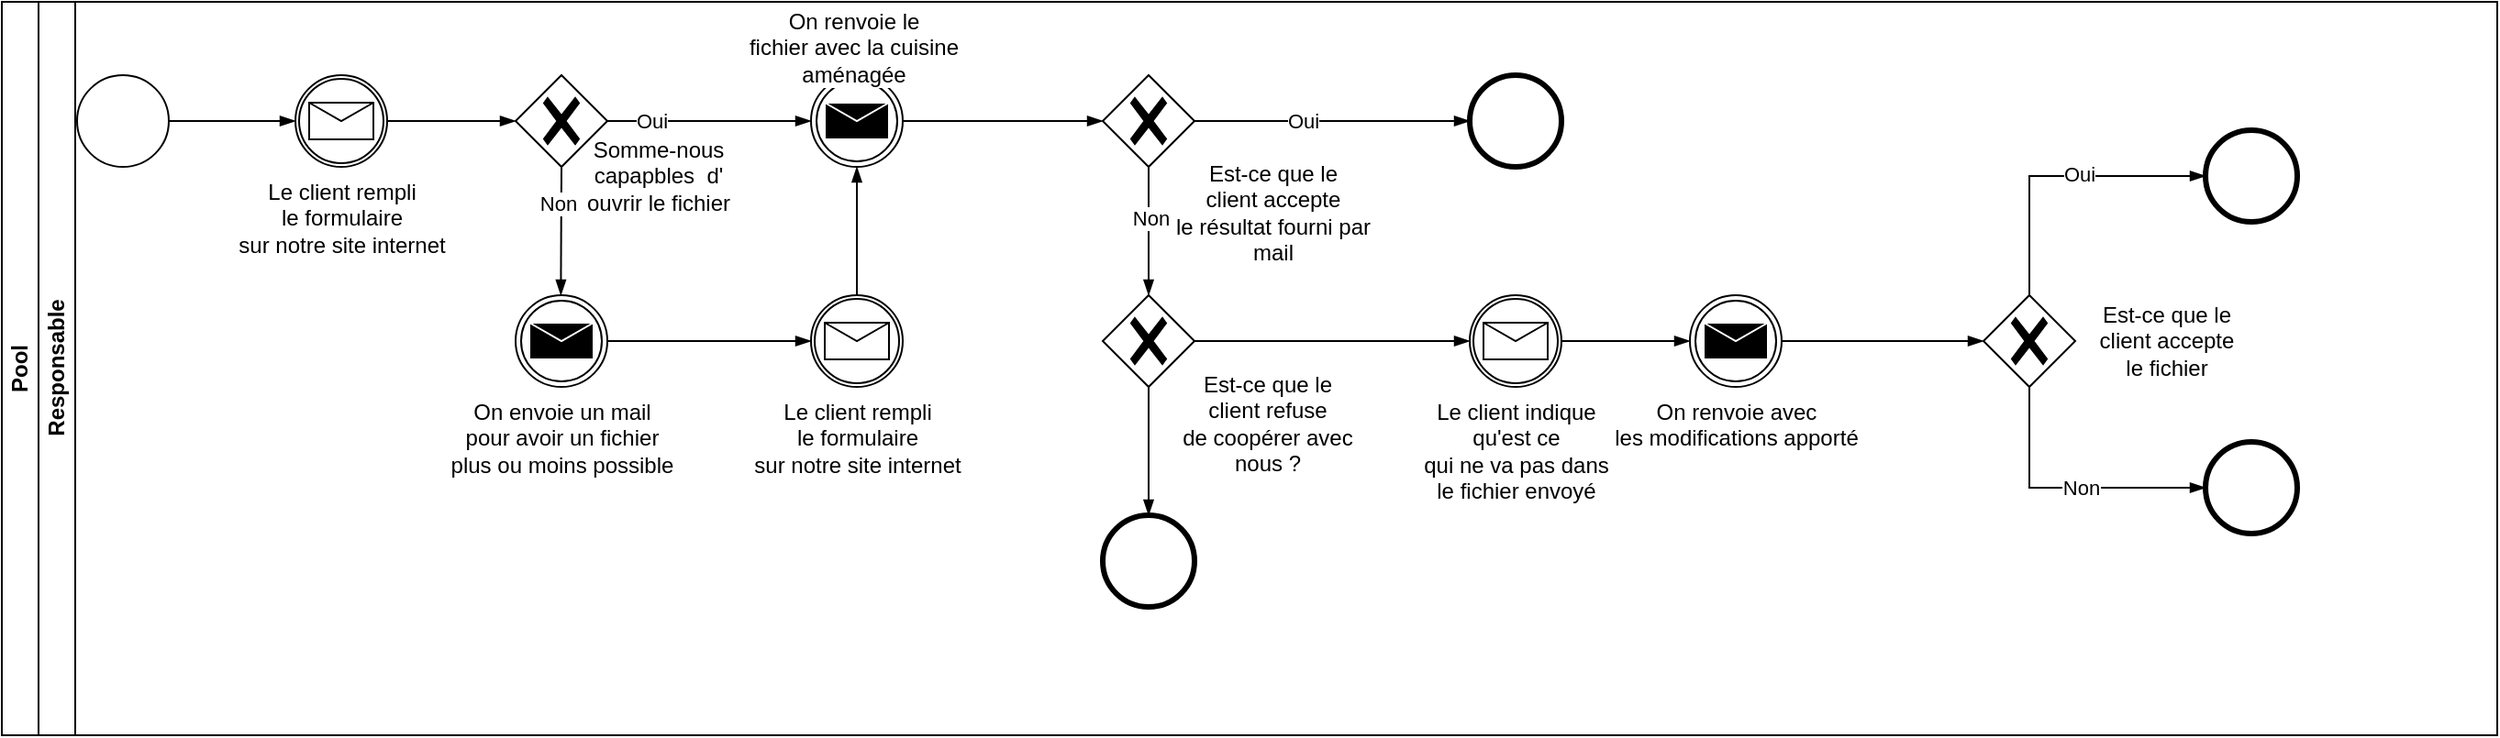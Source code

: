 <mxfile version="22.1.11" type="github">
  <diagram name="Page-1" id="r9_dcZiVTWIHIj-0cioe">
    <mxGraphModel dx="775" dy="1591" grid="1" gridSize="10" guides="1" tooltips="1" connect="1" arrows="1" fold="1" page="1" pageScale="1" pageWidth="827" pageHeight="1169" math="0" shadow="0">
      <root>
        <mxCell id="0" />
        <mxCell id="1" parent="0" />
        <mxCell id="D1IDOb-8UlhYUGt4Y6p8-2" value="Pool" style="swimlane;html=1;childLayout=stackLayout;resizeParent=1;resizeParentMax=0;horizontal=0;startSize=20;horizontalStack=0;whiteSpace=wrap;" parent="1" vertex="1">
          <mxGeometry x="40" y="-40" width="1360" height="400" as="geometry" />
        </mxCell>
        <mxCell id="D1IDOb-8UlhYUGt4Y6p8-3" value="Responsable" style="swimlane;html=1;startSize=20;horizontal=0;" parent="1" vertex="1">
          <mxGeometry x="60" y="-40" width="1340" height="400" as="geometry" />
        </mxCell>
        <mxCell id="Vwyu7rgs5bZc1OZMxp64-15" value="" style="points=[[0.145,0.145,0],[0.5,0,0],[0.855,0.145,0],[1,0.5,0],[0.855,0.855,0],[0.5,1,0],[0.145,0.855,0],[0,0.5,0]];shape=mxgraph.bpmn.event;html=1;verticalLabelPosition=bottom;labelBackgroundColor=#ffffff;verticalAlign=top;align=center;perimeter=ellipsePerimeter;outlineConnect=0;aspect=fixed;outline=standard;symbol=general;" parent="D1IDOb-8UlhYUGt4Y6p8-3" vertex="1">
          <mxGeometry x="21" y="40" width="50" height="50" as="geometry" />
        </mxCell>
        <mxCell id="Vwyu7rgs5bZc1OZMxp64-16" value="" style="points=[[0.145,0.145,0],[0.5,0,0],[0.855,0.145,0],[1,0.5,0],[0.855,0.855,0],[0.5,1,0],[0.145,0.855,0],[0,0.5,0]];shape=mxgraph.bpmn.event;html=1;verticalLabelPosition=bottom;labelBackgroundColor=#ffffff;verticalAlign=top;align=center;perimeter=ellipsePerimeter;outlineConnect=0;aspect=fixed;outline=throwing;symbol=message;" parent="D1IDOb-8UlhYUGt4Y6p8-3" vertex="1">
          <mxGeometry x="421" y="40" width="50" height="50" as="geometry" />
        </mxCell>
        <mxCell id="Vwyu7rgs5bZc1OZMxp64-17" value="Le client rempli &lt;br&gt;le formulaire &lt;br&gt;sur notre site internet" style="points=[[0.145,0.145,0],[0.5,0,0],[0.855,0.145,0],[1,0.5,0],[0.855,0.855,0],[0.5,1,0],[0.145,0.855,0],[0,0.5,0]];shape=mxgraph.bpmn.event;html=1;verticalLabelPosition=bottom;labelBackgroundColor=#ffffff;verticalAlign=top;align=center;perimeter=ellipsePerimeter;outlineConnect=0;aspect=fixed;outline=catching;symbol=message;" parent="D1IDOb-8UlhYUGt4Y6p8-3" vertex="1">
          <mxGeometry x="140" y="40" width="50" height="50" as="geometry" />
        </mxCell>
        <mxCell id="Vwyu7rgs5bZc1OZMxp64-18" value="" style="points=[[0.25,0.25,0],[0.5,0,0],[0.75,0.25,0],[1,0.5,0],[0.75,0.75,0],[0.5,1,0],[0.25,0.75,0],[0,0.5,0]];shape=mxgraph.bpmn.gateway2;html=1;verticalLabelPosition=bottom;labelBackgroundColor=#ffffff;verticalAlign=top;align=center;perimeter=rhombusPerimeter;outlineConnect=0;outline=none;symbol=none;gwType=exclusive;" parent="D1IDOb-8UlhYUGt4Y6p8-3" vertex="1">
          <mxGeometry x="580" y="160" width="50" height="50" as="geometry" />
        </mxCell>
        <mxCell id="Vwyu7rgs5bZc1OZMxp64-20" value="" style="points=[[0.145,0.145,0],[0.5,0,0],[0.855,0.145,0],[1,0.5,0],[0.855,0.855,0],[0.5,1,0],[0.145,0.855,0],[0,0.5,0]];shape=mxgraph.bpmn.event;html=1;verticalLabelPosition=bottom;labelBackgroundColor=#ffffff;verticalAlign=top;align=center;perimeter=ellipsePerimeter;outlineConnect=0;aspect=fixed;outline=end;symbol=terminate2;" parent="D1IDOb-8UlhYUGt4Y6p8-3" vertex="1">
          <mxGeometry x="780" y="40" width="50" height="50" as="geometry" />
        </mxCell>
        <mxCell id="Vwyu7rgs5bZc1OZMxp64-21" value="" style="points=[[0.25,0.25,0],[0.5,0,0],[0.75,0.25,0],[1,0.5,0],[0.75,0.75,0],[0.5,1,0],[0.25,0.75,0],[0,0.5,0]];shape=mxgraph.bpmn.gateway2;html=1;verticalLabelPosition=bottom;labelBackgroundColor=#ffffff;verticalAlign=top;align=center;perimeter=rhombusPerimeter;outlineConnect=0;outline=none;symbol=none;gwType=exclusive;" parent="D1IDOb-8UlhYUGt4Y6p8-3" vertex="1">
          <mxGeometry x="580" y="40" width="50" height="50" as="geometry" />
        </mxCell>
        <mxCell id="Vwyu7rgs5bZc1OZMxp64-22" value="" style="points=[[0.145,0.145,0],[0.5,0,0],[0.855,0.145,0],[1,0.5,0],[0.855,0.855,0],[0.5,1,0],[0.145,0.855,0],[0,0.5,0]];shape=mxgraph.bpmn.event;html=1;verticalLabelPosition=bottom;labelBackgroundColor=#ffffff;verticalAlign=top;align=center;perimeter=ellipsePerimeter;outlineConnect=0;aspect=fixed;outline=end;symbol=terminate2;" parent="D1IDOb-8UlhYUGt4Y6p8-3" vertex="1">
          <mxGeometry x="580" y="280" width="50" height="50" as="geometry" />
        </mxCell>
        <mxCell id="Vwyu7rgs5bZc1OZMxp64-23" value="Le client indique &lt;br&gt;qu&#39;est ce&lt;br&gt;qui ne va pas dans &lt;br&gt;le fichier envoyé" style="points=[[0.145,0.145,0],[0.5,0,0],[0.855,0.145,0],[1,0.5,0],[0.855,0.855,0],[0.5,1,0],[0.145,0.855,0],[0,0.5,0]];shape=mxgraph.bpmn.event;html=1;verticalLabelPosition=bottom;labelBackgroundColor=#ffffff;verticalAlign=top;align=center;perimeter=ellipsePerimeter;outlineConnect=0;aspect=fixed;outline=catching;symbol=message;" parent="D1IDOb-8UlhYUGt4Y6p8-3" vertex="1">
          <mxGeometry x="780" y="160" width="50" height="50" as="geometry" />
        </mxCell>
        <mxCell id="Vwyu7rgs5bZc1OZMxp64-24" value="On renvoie avec &lt;br&gt;les modifications apporté" style="points=[[0.145,0.145,0],[0.5,0,0],[0.855,0.145,0],[1,0.5,0],[0.855,0.855,0],[0.5,1,0],[0.145,0.855,0],[0,0.5,0]];shape=mxgraph.bpmn.event;html=1;verticalLabelPosition=bottom;labelBackgroundColor=#ffffff;verticalAlign=top;align=center;perimeter=ellipsePerimeter;outlineConnect=0;aspect=fixed;outline=throwing;symbol=message;" parent="D1IDOb-8UlhYUGt4Y6p8-3" vertex="1">
          <mxGeometry x="900" y="160" width="50" height="50" as="geometry" />
        </mxCell>
        <mxCell id="Vwyu7rgs5bZc1OZMxp64-26" value="" style="points=[[0.25,0.25,0],[0.5,0,0],[0.75,0.25,0],[1,0.5,0],[0.75,0.75,0],[0.5,1,0],[0.25,0.75,0],[0,0.5,0]];shape=mxgraph.bpmn.gateway2;html=1;verticalLabelPosition=bottom;labelBackgroundColor=#ffffff;verticalAlign=top;align=center;perimeter=rhombusPerimeter;outlineConnect=0;outline=none;symbol=none;gwType=exclusive;" parent="D1IDOb-8UlhYUGt4Y6p8-3" vertex="1">
          <mxGeometry x="1060" y="160" width="50" height="50" as="geometry" />
        </mxCell>
        <mxCell id="Vwyu7rgs5bZc1OZMxp64-27" value="" style="points=[[0.145,0.145,0],[0.5,0,0],[0.855,0.145,0],[1,0.5,0],[0.855,0.855,0],[0.5,1,0],[0.145,0.855,0],[0,0.5,0]];shape=mxgraph.bpmn.event;html=1;verticalLabelPosition=bottom;labelBackgroundColor=#ffffff;verticalAlign=top;align=center;perimeter=ellipsePerimeter;outlineConnect=0;aspect=fixed;outline=end;symbol=terminate2;" parent="D1IDOb-8UlhYUGt4Y6p8-3" vertex="1">
          <mxGeometry x="1181" y="70" width="50" height="50" as="geometry" />
        </mxCell>
        <mxCell id="Vwyu7rgs5bZc1OZMxp64-28" value="" style="points=[[0.145,0.145,0],[0.5,0,0],[0.855,0.145,0],[1,0.5,0],[0.855,0.855,0],[0.5,1,0],[0.145,0.855,0],[0,0.5,0]];shape=mxgraph.bpmn.event;html=1;verticalLabelPosition=bottom;labelBackgroundColor=#ffffff;verticalAlign=top;align=center;perimeter=ellipsePerimeter;outlineConnect=0;aspect=fixed;outline=end;symbol=terminate2;" parent="D1IDOb-8UlhYUGt4Y6p8-3" vertex="1">
          <mxGeometry x="1181" y="240" width="50" height="50" as="geometry" />
        </mxCell>
        <mxCell id="6QLDngQJifuQpvsOph74-2" value="" style="points=[[0.25,0.25,0],[0.5,0,0],[0.75,0.25,0],[1,0.5,0],[0.75,0.75,0],[0.5,1,0],[0.25,0.75,0],[0,0.5,0]];shape=mxgraph.bpmn.gateway2;html=1;verticalLabelPosition=bottom;labelBackgroundColor=#ffffff;verticalAlign=top;align=center;perimeter=rhombusPerimeter;outlineConnect=0;outline=none;symbol=none;gwType=exclusive;" vertex="1" parent="D1IDOb-8UlhYUGt4Y6p8-3">
          <mxGeometry x="260" y="40" width="50" height="50" as="geometry" />
        </mxCell>
        <mxCell id="6QLDngQJifuQpvsOph74-3" value="On envoie un mail &lt;br&gt;pour avoir un fichier &lt;br&gt;plus ou moins possible" style="points=[[0.145,0.145,0],[0.5,0,0],[0.855,0.145,0],[1,0.5,0],[0.855,0.855,0],[0.5,1,0],[0.145,0.855,0],[0,0.5,0]];shape=mxgraph.bpmn.event;html=1;verticalLabelPosition=bottom;labelBackgroundColor=#ffffff;verticalAlign=top;align=center;perimeter=ellipsePerimeter;outlineConnect=0;aspect=fixed;outline=throwing;symbol=message;" vertex="1" parent="D1IDOb-8UlhYUGt4Y6p8-3">
          <mxGeometry x="260" y="160" width="50" height="50" as="geometry" />
        </mxCell>
        <mxCell id="6QLDngQJifuQpvsOph74-4" value="" style="edgeStyle=elbowEdgeStyle;fontSize=12;html=1;endArrow=blockThin;endFill=1;rounded=0;entryX=0;entryY=0.5;entryDx=0;entryDy=0;entryPerimeter=0;exitX=1;exitY=0.5;exitDx=0;exitDy=0;exitPerimeter=0;" edge="1" parent="D1IDOb-8UlhYUGt4Y6p8-3" source="Vwyu7rgs5bZc1OZMxp64-15" target="Vwyu7rgs5bZc1OZMxp64-17">
          <mxGeometry width="160" relative="1" as="geometry">
            <mxPoint x="71" y="64.66" as="sourcePoint" />
            <mxPoint x="121" y="64.66" as="targetPoint" />
          </mxGeometry>
        </mxCell>
        <mxCell id="6QLDngQJifuQpvsOph74-5" value="" style="edgeStyle=elbowEdgeStyle;fontSize=12;html=1;endArrow=blockThin;endFill=1;rounded=0;exitX=1;exitY=0.5;exitDx=0;exitDy=0;exitPerimeter=0;entryX=0;entryY=0.5;entryDx=0;entryDy=0;entryPerimeter=0;" edge="1" parent="D1IDOb-8UlhYUGt4Y6p8-3" source="Vwyu7rgs5bZc1OZMxp64-17" target="6QLDngQJifuQpvsOph74-2">
          <mxGeometry width="160" relative="1" as="geometry">
            <mxPoint x="220" y="64.66" as="sourcePoint" />
            <mxPoint x="260" y="64.66" as="targetPoint" />
          </mxGeometry>
        </mxCell>
        <mxCell id="6QLDngQJifuQpvsOph74-7" value="" style="edgeStyle=elbowEdgeStyle;fontSize=12;html=1;endArrow=blockThin;endFill=1;rounded=0;entryX=0;entryY=0.5;entryDx=0;entryDy=0;entryPerimeter=0;exitX=1;exitY=0.5;exitDx=0;exitDy=0;exitPerimeter=0;" edge="1" parent="D1IDOb-8UlhYUGt4Y6p8-3" source="6QLDngQJifuQpvsOph74-2" target="Vwyu7rgs5bZc1OZMxp64-16">
          <mxGeometry width="160" relative="1" as="geometry">
            <mxPoint x="329" y="64.66" as="sourcePoint" />
            <mxPoint x="379" y="64.66" as="targetPoint" />
          </mxGeometry>
        </mxCell>
        <mxCell id="6QLDngQJifuQpvsOph74-27" value="Oui" style="edgeLabel;html=1;align=center;verticalAlign=middle;resizable=0;points=[];" vertex="1" connectable="0" parent="6QLDngQJifuQpvsOph74-7">
          <mxGeometry x="-0.564" relative="1" as="geometry">
            <mxPoint as="offset" />
          </mxGeometry>
        </mxCell>
        <mxCell id="6QLDngQJifuQpvsOph74-8" value="" style="edgeStyle=elbowEdgeStyle;fontSize=12;html=1;endArrow=blockThin;endFill=1;rounded=0;entryX=0.5;entryY=0;entryDx=0;entryDy=0;entryPerimeter=0;exitX=0.5;exitY=1;exitDx=0;exitDy=0;exitPerimeter=0;" edge="1" parent="D1IDOb-8UlhYUGt4Y6p8-3" source="6QLDngQJifuQpvsOph74-2" target="6QLDngQJifuQpvsOph74-3">
          <mxGeometry width="160" relative="1" as="geometry">
            <mxPoint x="284.66" y="110" as="sourcePoint" />
            <mxPoint x="285" y="140" as="targetPoint" />
            <Array as="points">
              <mxPoint x="284.66" y="140" />
            </Array>
          </mxGeometry>
        </mxCell>
        <mxCell id="6QLDngQJifuQpvsOph74-28" value="Non" style="edgeLabel;html=1;align=center;verticalAlign=middle;resizable=0;points=[];" vertex="1" connectable="0" parent="6QLDngQJifuQpvsOph74-8">
          <mxGeometry x="-0.422" y="-2" relative="1" as="geometry">
            <mxPoint as="offset" />
          </mxGeometry>
        </mxCell>
        <mxCell id="6QLDngQJifuQpvsOph74-9" value="" style="edgeStyle=elbowEdgeStyle;fontSize=12;html=1;endArrow=blockThin;endFill=1;rounded=0;exitX=1;exitY=0.5;exitDx=0;exitDy=0;exitPerimeter=0;entryX=0;entryY=0.5;entryDx=0;entryDy=0;entryPerimeter=0;" edge="1" parent="D1IDOb-8UlhYUGt4Y6p8-3" source="Vwyu7rgs5bZc1OZMxp64-16" target="Vwyu7rgs5bZc1OZMxp64-21">
          <mxGeometry width="160" relative="1" as="geometry">
            <mxPoint x="480" y="64.66" as="sourcePoint" />
            <mxPoint x="530" y="64.66" as="targetPoint" />
          </mxGeometry>
        </mxCell>
        <mxCell id="6QLDngQJifuQpvsOph74-10" value="" style="edgeStyle=elbowEdgeStyle;fontSize=12;html=1;endArrow=blockThin;endFill=1;rounded=0;exitX=1;exitY=0.5;exitDx=0;exitDy=0;exitPerimeter=0;entryX=0;entryY=0.5;entryDx=0;entryDy=0;entryPerimeter=0;" edge="1" parent="D1IDOb-8UlhYUGt4Y6p8-3" source="Vwyu7rgs5bZc1OZMxp64-21" target="Vwyu7rgs5bZc1OZMxp64-20">
          <mxGeometry width="160" relative="1" as="geometry">
            <mxPoint x="640" y="64.66" as="sourcePoint" />
            <mxPoint x="700" y="64.66" as="targetPoint" />
          </mxGeometry>
        </mxCell>
        <mxCell id="6QLDngQJifuQpvsOph74-18" value="Oui" style="edgeLabel;html=1;align=center;verticalAlign=middle;resizable=0;points=[];" vertex="1" connectable="0" parent="6QLDngQJifuQpvsOph74-10">
          <mxGeometry x="-0.211" relative="1" as="geometry">
            <mxPoint as="offset" />
          </mxGeometry>
        </mxCell>
        <mxCell id="6QLDngQJifuQpvsOph74-11" value="" style="edgeStyle=elbowEdgeStyle;fontSize=12;html=1;endArrow=blockThin;endFill=1;rounded=0;entryX=0.5;entryY=0;entryDx=0;entryDy=0;entryPerimeter=0;exitX=0.5;exitY=1;exitDx=0;exitDy=0;exitPerimeter=0;" edge="1" parent="D1IDOb-8UlhYUGt4Y6p8-3" source="Vwyu7rgs5bZc1OZMxp64-21" target="Vwyu7rgs5bZc1OZMxp64-18">
          <mxGeometry width="160" relative="1" as="geometry">
            <mxPoint x="604.69" y="90" as="sourcePoint" />
            <mxPoint x="604.69" y="160" as="targetPoint" />
          </mxGeometry>
        </mxCell>
        <mxCell id="6QLDngQJifuQpvsOph74-20" value="Non" style="edgeLabel;html=1;align=center;verticalAlign=middle;resizable=0;points=[];" vertex="1" connectable="0" parent="6QLDngQJifuQpvsOph74-11">
          <mxGeometry x="-0.208" y="1" relative="1" as="geometry">
            <mxPoint as="offset" />
          </mxGeometry>
        </mxCell>
        <mxCell id="6QLDngQJifuQpvsOph74-12" value="" style="edgeStyle=elbowEdgeStyle;fontSize=12;html=1;endArrow=blockThin;endFill=1;rounded=0;exitX=0.5;exitY=1;exitDx=0;exitDy=0;exitPerimeter=0;entryX=0.5;entryY=0;entryDx=0;entryDy=0;entryPerimeter=0;" edge="1" parent="D1IDOb-8UlhYUGt4Y6p8-3" source="Vwyu7rgs5bZc1OZMxp64-18" target="Vwyu7rgs5bZc1OZMxp64-22">
          <mxGeometry width="160" relative="1" as="geometry">
            <mxPoint x="604.66" y="210" as="sourcePoint" />
            <mxPoint x="605" y="260" as="targetPoint" />
          </mxGeometry>
        </mxCell>
        <mxCell id="6QLDngQJifuQpvsOph74-13" value="" style="edgeStyle=elbowEdgeStyle;fontSize=12;html=1;endArrow=blockThin;endFill=1;rounded=0;exitX=1;exitY=0.5;exitDx=0;exitDy=0;exitPerimeter=0;entryX=0;entryY=0.5;entryDx=0;entryDy=0;entryPerimeter=0;" edge="1" parent="D1IDOb-8UlhYUGt4Y6p8-3" source="Vwyu7rgs5bZc1OZMxp64-18" target="Vwyu7rgs5bZc1OZMxp64-23">
          <mxGeometry width="160" relative="1" as="geometry">
            <mxPoint x="630" y="184.66" as="sourcePoint" />
            <mxPoint x="665" y="190" as="targetPoint" />
          </mxGeometry>
        </mxCell>
        <mxCell id="6QLDngQJifuQpvsOph74-14" value="" style="edgeStyle=elbowEdgeStyle;fontSize=12;html=1;endArrow=blockThin;endFill=1;rounded=0;exitX=1;exitY=0.5;exitDx=0;exitDy=0;exitPerimeter=0;entryX=0;entryY=0.5;entryDx=0;entryDy=0;entryPerimeter=0;" edge="1" parent="D1IDOb-8UlhYUGt4Y6p8-3" source="Vwyu7rgs5bZc1OZMxp64-23" target="Vwyu7rgs5bZc1OZMxp64-24">
          <mxGeometry width="160" relative="1" as="geometry">
            <mxPoint x="767" y="187.5" as="sourcePoint" />
            <mxPoint x="807" y="182.5" as="targetPoint" />
          </mxGeometry>
        </mxCell>
        <mxCell id="6QLDngQJifuQpvsOph74-15" value="" style="edgeStyle=elbowEdgeStyle;fontSize=12;html=1;endArrow=blockThin;endFill=1;rounded=0;exitX=1;exitY=0.5;exitDx=0;exitDy=0;exitPerimeter=0;entryX=0;entryY=0.5;entryDx=0;entryDy=0;entryPerimeter=0;" edge="1" parent="D1IDOb-8UlhYUGt4Y6p8-3" source="Vwyu7rgs5bZc1OZMxp64-24" target="Vwyu7rgs5bZc1OZMxp64-26">
          <mxGeometry width="160" relative="1" as="geometry">
            <mxPoint x="920" y="184.67" as="sourcePoint" />
            <mxPoint x="970" y="184.67" as="targetPoint" />
          </mxGeometry>
        </mxCell>
        <mxCell id="6QLDngQJifuQpvsOph74-16" value="" style="edgeStyle=elbowEdgeStyle;fontSize=12;html=1;endArrow=blockThin;endFill=1;rounded=0;entryX=0;entryY=0.5;entryDx=0;entryDy=0;entryPerimeter=0;exitX=0.5;exitY=0;exitDx=0;exitDy=0;exitPerimeter=0;" edge="1" parent="D1IDOb-8UlhYUGt4Y6p8-3" source="Vwyu7rgs5bZc1OZMxp64-26" target="Vwyu7rgs5bZc1OZMxp64-27">
          <mxGeometry width="160" relative="1" as="geometry">
            <mxPoint x="1000" y="95" as="sourcePoint" />
            <mxPoint x="1040" y="94.67" as="targetPoint" />
            <Array as="points">
              <mxPoint x="1085" y="130" />
            </Array>
          </mxGeometry>
        </mxCell>
        <mxCell id="6QLDngQJifuQpvsOph74-21" value="Oui" style="edgeLabel;html=1;align=center;verticalAlign=middle;resizable=0;points=[];" vertex="1" connectable="0" parent="6QLDngQJifuQpvsOph74-16">
          <mxGeometry x="0.143" y="1" relative="1" as="geometry">
            <mxPoint as="offset" />
          </mxGeometry>
        </mxCell>
        <mxCell id="6QLDngQJifuQpvsOph74-17" value="" style="edgeStyle=elbowEdgeStyle;fontSize=12;html=1;endArrow=blockThin;endFill=1;rounded=0;exitX=0.5;exitY=1;exitDx=0;exitDy=0;exitPerimeter=0;entryX=0;entryY=0.5;entryDx=0;entryDy=0;entryPerimeter=0;" edge="1" parent="D1IDOb-8UlhYUGt4Y6p8-3" source="Vwyu7rgs5bZc1OZMxp64-26" target="Vwyu7rgs5bZc1OZMxp64-28">
          <mxGeometry width="160" relative="1" as="geometry">
            <mxPoint x="1005" y="210" as="sourcePoint" />
            <mxPoint x="1050" y="270" as="targetPoint" />
            <Array as="points">
              <mxPoint x="1085" y="240" />
            </Array>
          </mxGeometry>
        </mxCell>
        <mxCell id="6QLDngQJifuQpvsOph74-22" value="Non" style="edgeLabel;html=1;align=center;verticalAlign=middle;resizable=0;points=[];" vertex="1" connectable="0" parent="6QLDngQJifuQpvsOph74-17">
          <mxGeometry x="0.094" relative="1" as="geometry">
            <mxPoint as="offset" />
          </mxGeometry>
        </mxCell>
        <mxCell id="Vwyu7rgs5bZc1OZMxp64-69" value="Est-ce que le&lt;br style=&quot;border-color: var(--border-color);&quot;&gt;&lt;span style=&quot;background-color: rgb(255, 255, 255);&quot;&gt;client accepte&lt;/span&gt;&lt;br style=&quot;border-color: var(--border-color);&quot;&gt;&lt;span style=&quot;background-color: rgb(255, 255, 255);&quot;&gt;le résultat fourni par mail&lt;/span&gt;" style="text;html=1;strokeColor=none;fillColor=none;align=center;verticalAlign=middle;whiteSpace=wrap;rounded=0;" parent="D1IDOb-8UlhYUGt4Y6p8-3" vertex="1">
          <mxGeometry x="608" y="100" width="130" height="30" as="geometry" />
        </mxCell>
        <mxCell id="Vwyu7rgs5bZc1OZMxp64-70" value="Est-ce que le client refuse&lt;br style=&quot;border-color: var(--border-color);&quot;&gt;&lt;span style=&quot;background-color: rgb(255, 255, 255);&quot;&gt;de coopérer avec nous ?&lt;/span&gt;" style="text;html=1;strokeColor=none;fillColor=none;align=center;verticalAlign=middle;whiteSpace=wrap;rounded=0;" parent="D1IDOb-8UlhYUGt4Y6p8-3" vertex="1">
          <mxGeometry x="620" y="200" width="100" height="60" as="geometry" />
        </mxCell>
        <mxCell id="Vwyu7rgs5bZc1OZMxp64-65" value="Est-ce que le client accepte le fichier" style="text;html=1;strokeColor=none;fillColor=none;align=center;verticalAlign=middle;whiteSpace=wrap;rounded=0;" parent="D1IDOb-8UlhYUGt4Y6p8-3" vertex="1">
          <mxGeometry x="1120" y="170" width="80" height="30" as="geometry" />
        </mxCell>
        <mxCell id="6QLDngQJifuQpvsOph74-23" value="Le client rempli &lt;br&gt;le formulaire &lt;br&gt;sur notre site internet" style="points=[[0.145,0.145,0],[0.5,0,0],[0.855,0.145,0],[1,0.5,0],[0.855,0.855,0],[0.5,1,0],[0.145,0.855,0],[0,0.5,0]];shape=mxgraph.bpmn.event;html=1;verticalLabelPosition=bottom;labelBackgroundColor=#ffffff;verticalAlign=top;align=center;perimeter=ellipsePerimeter;outlineConnect=0;aspect=fixed;outline=catching;symbol=message;" vertex="1" parent="D1IDOb-8UlhYUGt4Y6p8-3">
          <mxGeometry x="421" y="160" width="50" height="50" as="geometry" />
        </mxCell>
        <mxCell id="6QLDngQJifuQpvsOph74-24" value="" style="edgeStyle=elbowEdgeStyle;fontSize=12;html=1;endArrow=blockThin;endFill=1;rounded=0;exitX=1;exitY=0.5;exitDx=0;exitDy=0;exitPerimeter=0;entryX=0;entryY=0.5;entryDx=0;entryDy=0;entryPerimeter=0;" edge="1" parent="D1IDOb-8UlhYUGt4Y6p8-3" source="6QLDngQJifuQpvsOph74-3" target="6QLDngQJifuQpvsOph74-23">
          <mxGeometry width="160" relative="1" as="geometry">
            <mxPoint x="324" y="184.73" as="sourcePoint" />
            <mxPoint x="384" y="184.73" as="targetPoint" />
          </mxGeometry>
        </mxCell>
        <mxCell id="6QLDngQJifuQpvsOph74-25" value="" style="edgeStyle=elbowEdgeStyle;fontSize=12;html=1;endArrow=blockThin;endFill=1;rounded=0;exitX=0.5;exitY=0;exitDx=0;exitDy=0;exitPerimeter=0;entryX=0.5;entryY=1;entryDx=0;entryDy=0;entryPerimeter=0;" edge="1" parent="D1IDOb-8UlhYUGt4Y6p8-3" source="6QLDngQJifuQpvsOph74-23" target="Vwyu7rgs5bZc1OZMxp64-16">
          <mxGeometry width="160" relative="1" as="geometry">
            <mxPoint x="445.62" y="150" as="sourcePoint" />
            <mxPoint x="445.76" y="100.003" as="targetPoint" />
          </mxGeometry>
        </mxCell>
        <mxCell id="6QLDngQJifuQpvsOph74-26" value="On renvoie le&lt;br style=&quot;border-color: var(--border-color);&quot;&gt;&lt;span style=&quot;background-color: rgb(255, 255, 255);&quot;&gt;fichier avec la cuisine&lt;/span&gt;&lt;br style=&quot;border-color: var(--border-color);&quot;&gt;&lt;span style=&quot;background-color: rgb(255, 255, 255);&quot;&gt;aménagée&lt;/span&gt;" style="text;html=1;strokeColor=none;fillColor=none;align=center;verticalAlign=middle;whiteSpace=wrap;rounded=0;" vertex="1" parent="D1IDOb-8UlhYUGt4Y6p8-3">
          <mxGeometry x="374.5" width="138.5" height="50" as="geometry" />
        </mxCell>
        <mxCell id="6QLDngQJifuQpvsOph74-29" value="Somme-nous capapbles&amp;nbsp; d&#39; ouvrir le fichier" style="text;html=1;strokeColor=none;fillColor=none;align=center;verticalAlign=middle;whiteSpace=wrap;rounded=0;" vertex="1" parent="D1IDOb-8UlhYUGt4Y6p8-3">
          <mxGeometry x="293" y="80" width="90" height="30" as="geometry" />
        </mxCell>
      </root>
    </mxGraphModel>
  </diagram>
</mxfile>
